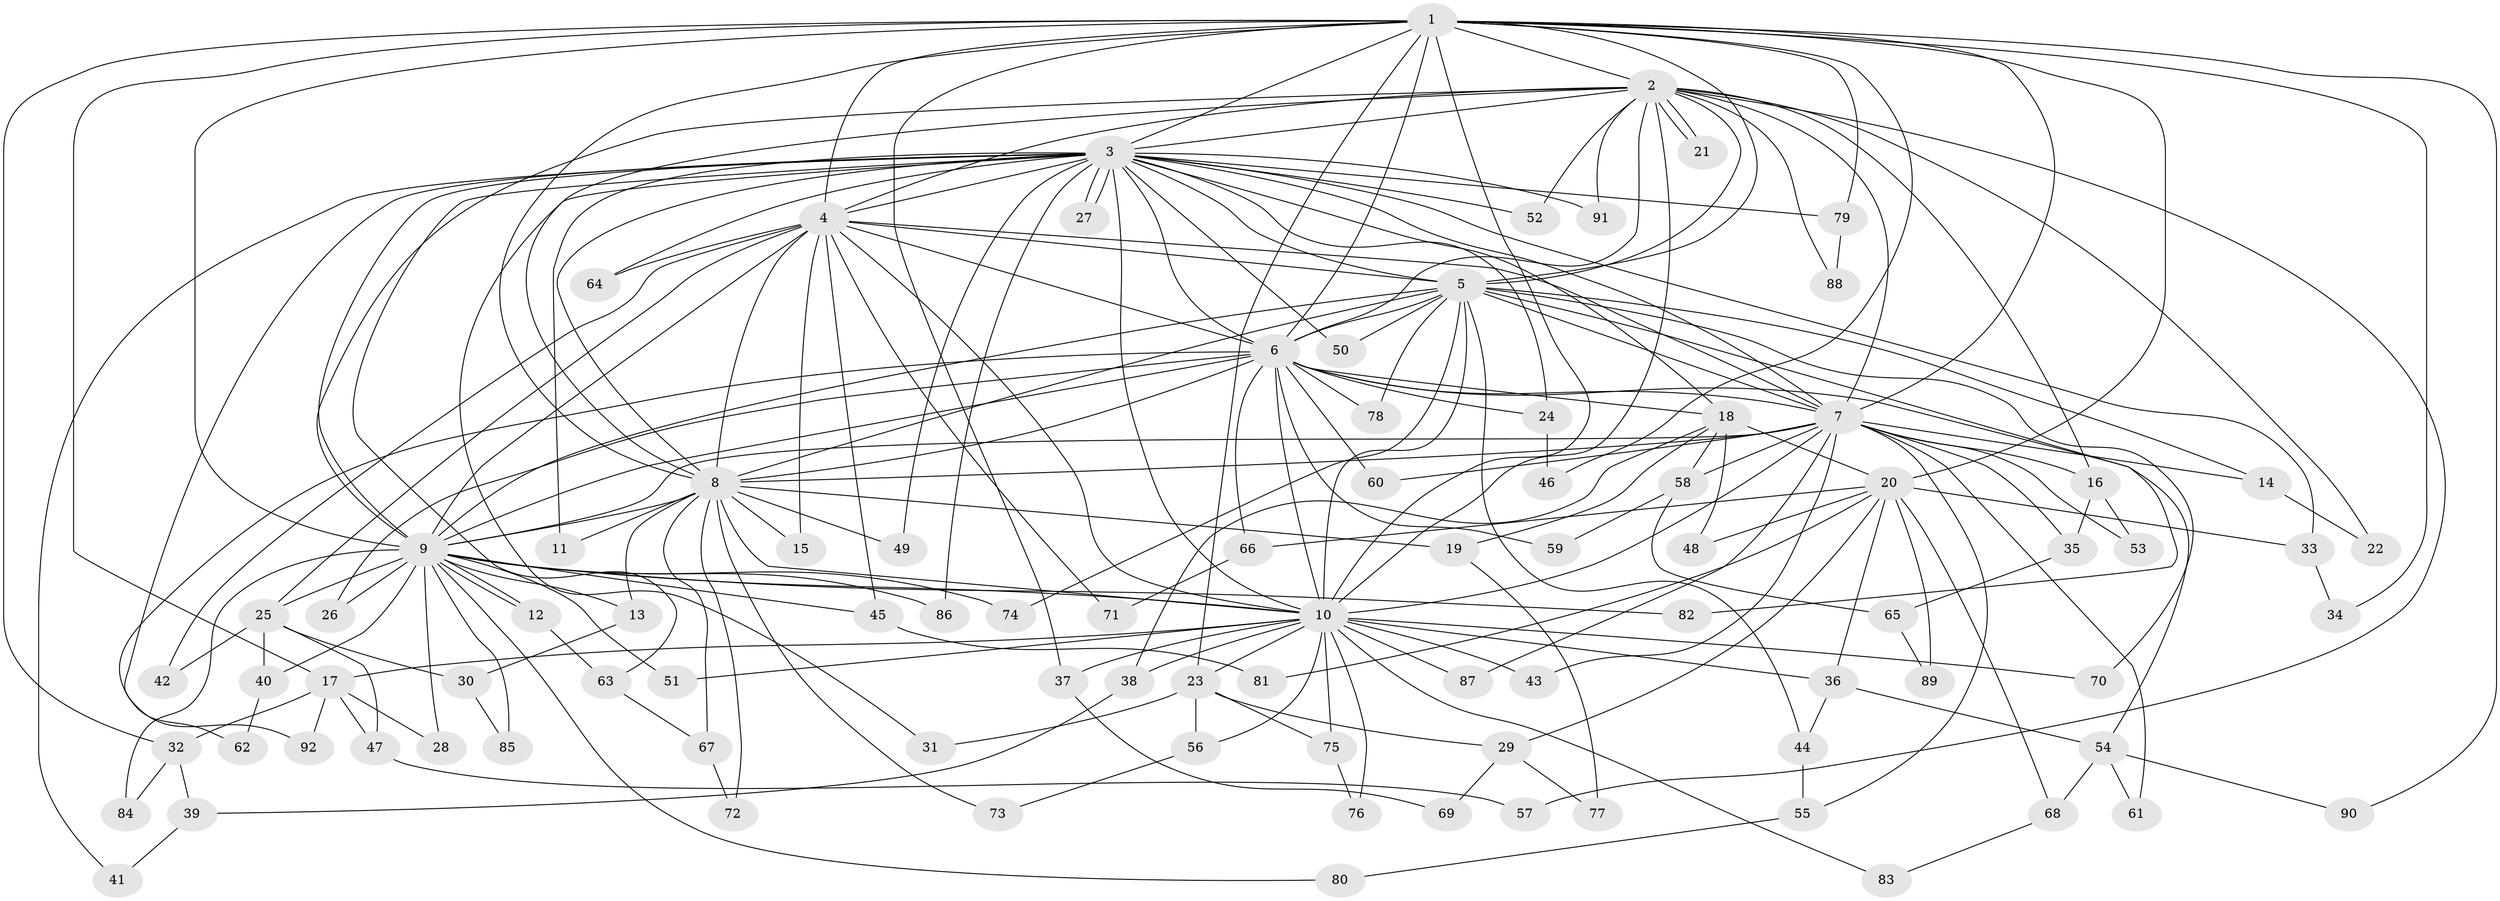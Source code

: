 // coarse degree distribution, {16: 0.03636363636363636, 23: 0.01818181818181818, 13: 0.03636363636363636, 19: 0.03636363636363636, 15: 0.01818181818181818, 18: 0.01818181818181818, 2: 0.4727272727272727, 3: 0.21818181818181817, 6: 0.03636363636363636, 8: 0.01818181818181818, 14: 0.01818181818181818, 5: 0.01818181818181818, 4: 0.03636363636363636, 1: 0.01818181818181818}
// Generated by graph-tools (version 1.1) at 2025/17/03/04/25 18:17:24]
// undirected, 92 vertices, 209 edges
graph export_dot {
graph [start="1"]
  node [color=gray90,style=filled];
  1;
  2;
  3;
  4;
  5;
  6;
  7;
  8;
  9;
  10;
  11;
  12;
  13;
  14;
  15;
  16;
  17;
  18;
  19;
  20;
  21;
  22;
  23;
  24;
  25;
  26;
  27;
  28;
  29;
  30;
  31;
  32;
  33;
  34;
  35;
  36;
  37;
  38;
  39;
  40;
  41;
  42;
  43;
  44;
  45;
  46;
  47;
  48;
  49;
  50;
  51;
  52;
  53;
  54;
  55;
  56;
  57;
  58;
  59;
  60;
  61;
  62;
  63;
  64;
  65;
  66;
  67;
  68;
  69;
  70;
  71;
  72;
  73;
  74;
  75;
  76;
  77;
  78;
  79;
  80;
  81;
  82;
  83;
  84;
  85;
  86;
  87;
  88;
  89;
  90;
  91;
  92;
  1 -- 2;
  1 -- 3;
  1 -- 4;
  1 -- 5;
  1 -- 6;
  1 -- 7;
  1 -- 8;
  1 -- 9;
  1 -- 10;
  1 -- 17;
  1 -- 20;
  1 -- 23;
  1 -- 32;
  1 -- 34;
  1 -- 37;
  1 -- 46;
  1 -- 79;
  1 -- 90;
  2 -- 3;
  2 -- 4;
  2 -- 5;
  2 -- 6;
  2 -- 7;
  2 -- 8;
  2 -- 9;
  2 -- 10;
  2 -- 16;
  2 -- 21;
  2 -- 21;
  2 -- 22;
  2 -- 52;
  2 -- 57;
  2 -- 88;
  2 -- 91;
  3 -- 4;
  3 -- 5;
  3 -- 6;
  3 -- 7;
  3 -- 8;
  3 -- 9;
  3 -- 10;
  3 -- 11;
  3 -- 18;
  3 -- 24;
  3 -- 27;
  3 -- 27;
  3 -- 31;
  3 -- 33;
  3 -- 41;
  3 -- 49;
  3 -- 50;
  3 -- 52;
  3 -- 63;
  3 -- 64;
  3 -- 79;
  3 -- 86;
  3 -- 91;
  3 -- 92;
  4 -- 5;
  4 -- 6;
  4 -- 7;
  4 -- 8;
  4 -- 9;
  4 -- 10;
  4 -- 15;
  4 -- 25;
  4 -- 42;
  4 -- 45;
  4 -- 64;
  4 -- 71;
  5 -- 6;
  5 -- 7;
  5 -- 8;
  5 -- 9;
  5 -- 10;
  5 -- 14;
  5 -- 44;
  5 -- 50;
  5 -- 70;
  5 -- 74;
  5 -- 78;
  5 -- 82;
  6 -- 7;
  6 -- 8;
  6 -- 9;
  6 -- 10;
  6 -- 18;
  6 -- 24;
  6 -- 26;
  6 -- 54;
  6 -- 59;
  6 -- 60;
  6 -- 62;
  6 -- 66;
  6 -- 78;
  7 -- 8;
  7 -- 9;
  7 -- 10;
  7 -- 14;
  7 -- 16;
  7 -- 35;
  7 -- 43;
  7 -- 53;
  7 -- 55;
  7 -- 58;
  7 -- 60;
  7 -- 61;
  7 -- 87;
  8 -- 9;
  8 -- 10;
  8 -- 11;
  8 -- 13;
  8 -- 15;
  8 -- 19;
  8 -- 49;
  8 -- 67;
  8 -- 72;
  8 -- 73;
  9 -- 10;
  9 -- 12;
  9 -- 12;
  9 -- 13;
  9 -- 25;
  9 -- 26;
  9 -- 28;
  9 -- 40;
  9 -- 45;
  9 -- 51;
  9 -- 74;
  9 -- 80;
  9 -- 82;
  9 -- 84;
  9 -- 85;
  9 -- 86;
  10 -- 17;
  10 -- 23;
  10 -- 36;
  10 -- 37;
  10 -- 38;
  10 -- 43;
  10 -- 51;
  10 -- 56;
  10 -- 70;
  10 -- 75;
  10 -- 76;
  10 -- 83;
  10 -- 87;
  12 -- 63;
  13 -- 30;
  14 -- 22;
  16 -- 35;
  16 -- 53;
  17 -- 28;
  17 -- 32;
  17 -- 47;
  17 -- 92;
  18 -- 19;
  18 -- 20;
  18 -- 38;
  18 -- 48;
  18 -- 58;
  19 -- 77;
  20 -- 29;
  20 -- 33;
  20 -- 36;
  20 -- 48;
  20 -- 66;
  20 -- 68;
  20 -- 81;
  20 -- 89;
  23 -- 29;
  23 -- 31;
  23 -- 56;
  23 -- 75;
  24 -- 46;
  25 -- 30;
  25 -- 40;
  25 -- 42;
  25 -- 47;
  29 -- 69;
  29 -- 77;
  30 -- 85;
  32 -- 39;
  32 -- 84;
  33 -- 34;
  35 -- 65;
  36 -- 44;
  36 -- 54;
  37 -- 69;
  38 -- 39;
  39 -- 41;
  40 -- 62;
  44 -- 55;
  45 -- 81;
  47 -- 57;
  54 -- 61;
  54 -- 68;
  54 -- 90;
  55 -- 80;
  56 -- 73;
  58 -- 59;
  58 -- 65;
  63 -- 67;
  65 -- 89;
  66 -- 71;
  67 -- 72;
  68 -- 83;
  75 -- 76;
  79 -- 88;
}
